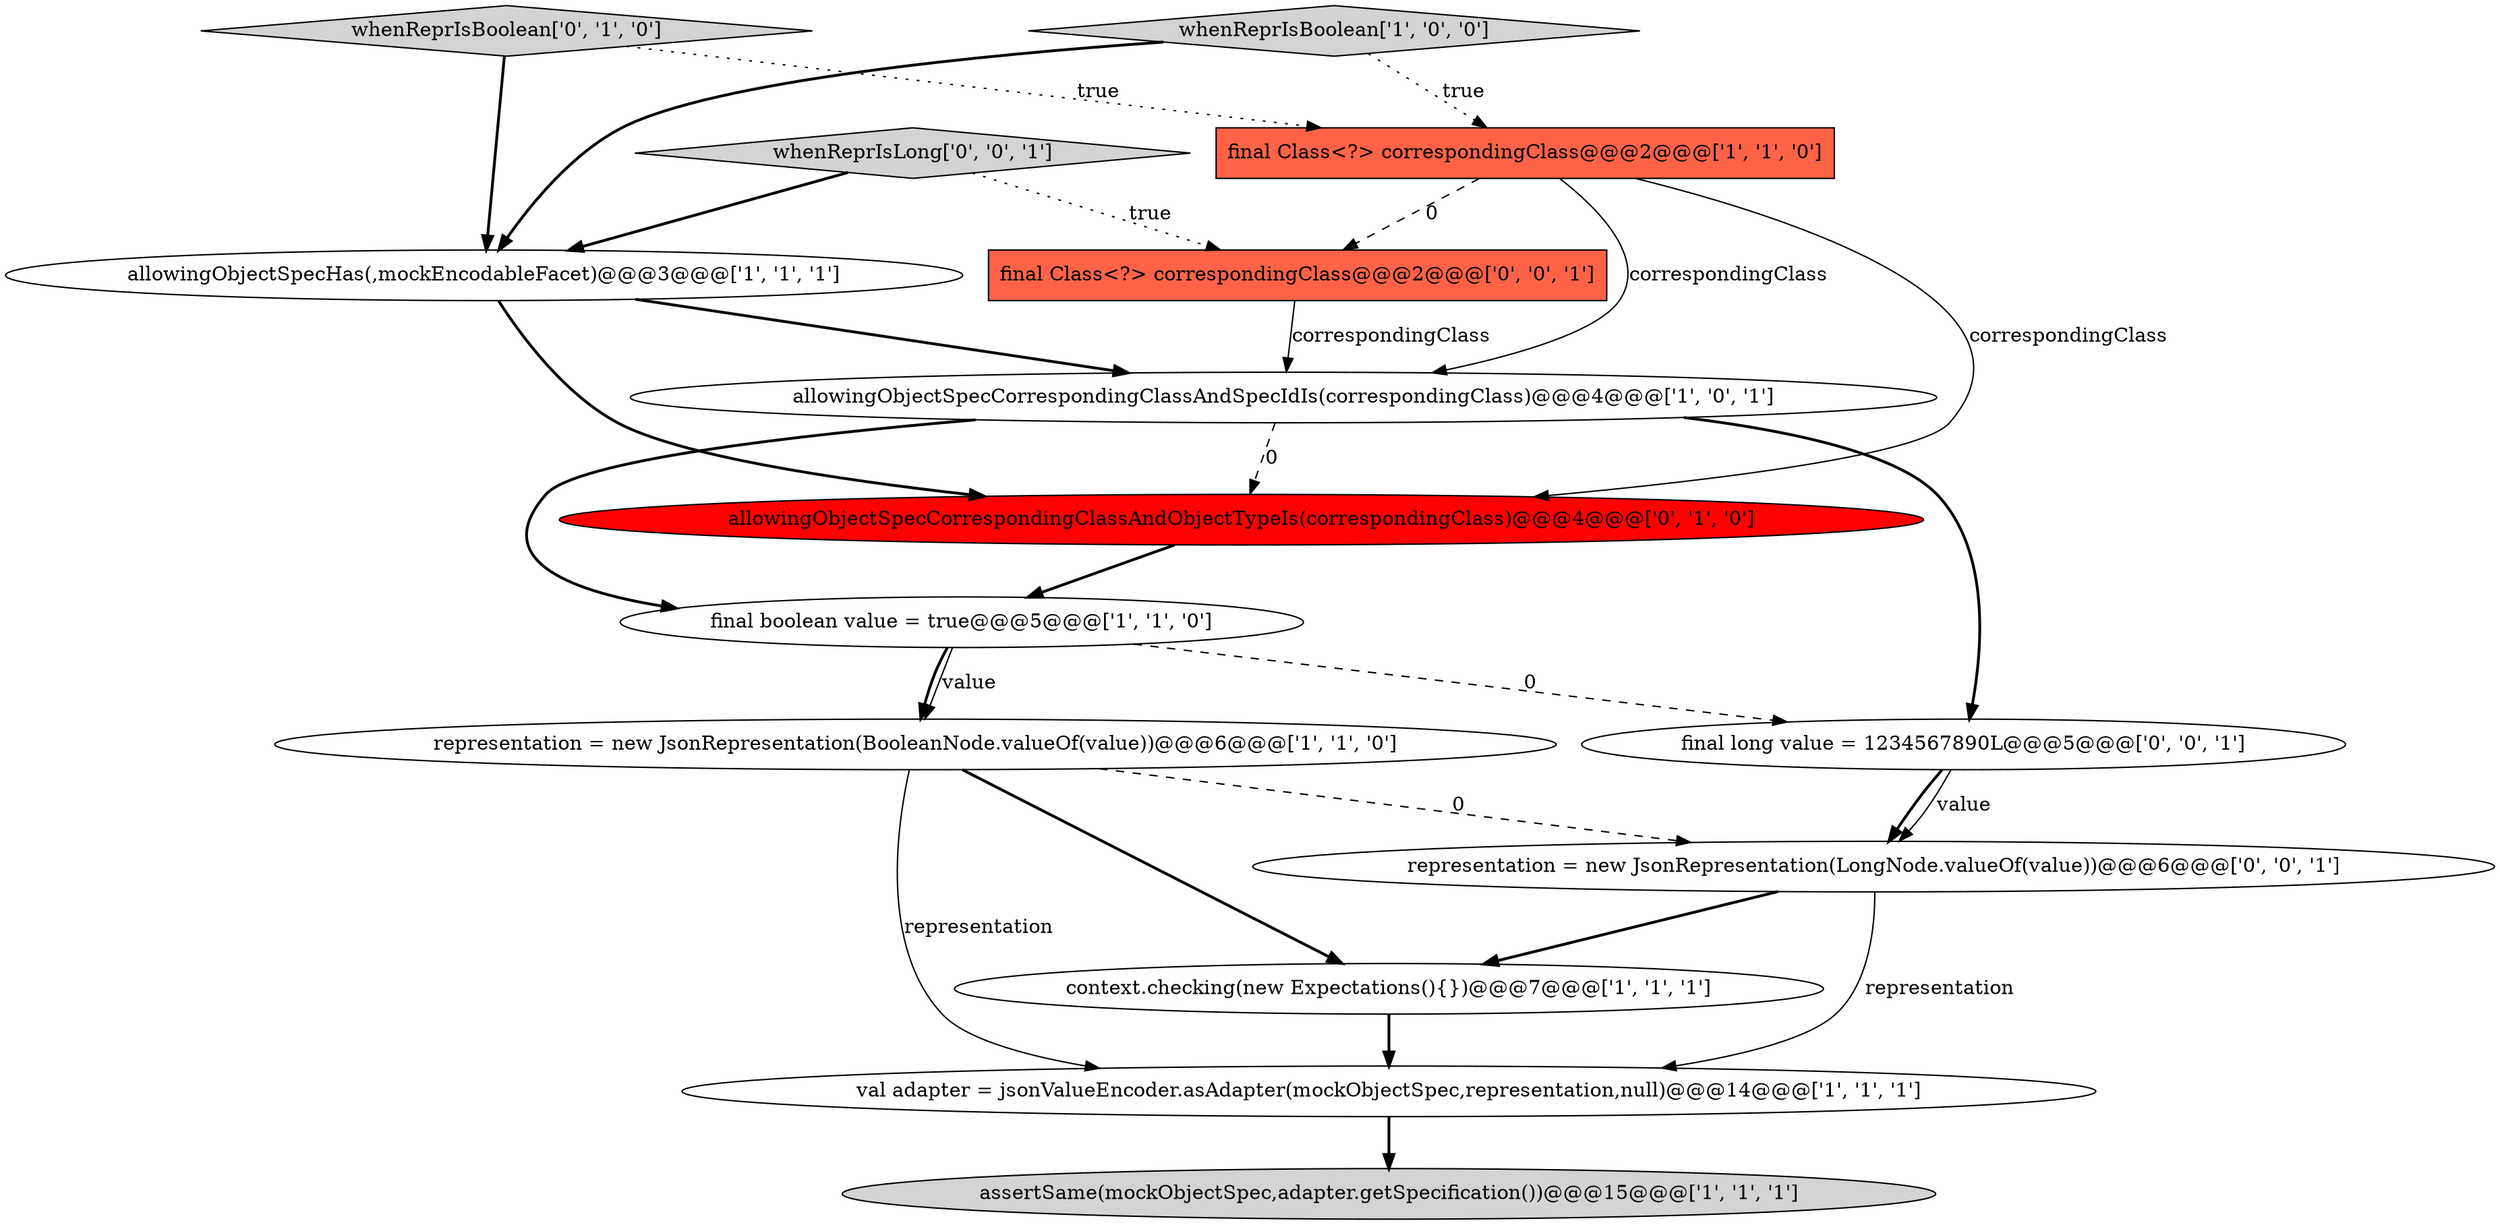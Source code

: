 digraph {
0 [style = filled, label = "allowingObjectSpecHas(,mockEncodableFacet)@@@3@@@['1', '1', '1']", fillcolor = white, shape = ellipse image = "AAA0AAABBB1BBB"];
14 [style = filled, label = "final Class<?> correspondingClass@@@2@@@['0', '0', '1']", fillcolor = tomato, shape = box image = "AAA0AAABBB3BBB"];
7 [style = filled, label = "representation = new JsonRepresentation(BooleanNode.valueOf(value))@@@6@@@['1', '1', '0']", fillcolor = white, shape = ellipse image = "AAA0AAABBB1BBB"];
8 [style = filled, label = "assertSame(mockObjectSpec,adapter.getSpecification())@@@15@@@['1', '1', '1']", fillcolor = lightgray, shape = ellipse image = "AAA0AAABBB1BBB"];
12 [style = filled, label = "final long value = 1234567890L@@@5@@@['0', '0', '1']", fillcolor = white, shape = ellipse image = "AAA0AAABBB3BBB"];
5 [style = filled, label = "allowingObjectSpecCorrespondingClassAndSpecIdIs(correspondingClass)@@@4@@@['1', '0', '1']", fillcolor = white, shape = ellipse image = "AAA0AAABBB1BBB"];
4 [style = filled, label = "final Class<?> correspondingClass@@@2@@@['1', '1', '0']", fillcolor = tomato, shape = box image = "AAA0AAABBB1BBB"];
2 [style = filled, label = "context.checking(new Expectations(){})@@@7@@@['1', '1', '1']", fillcolor = white, shape = ellipse image = "AAA0AAABBB1BBB"];
13 [style = filled, label = "whenReprIsLong['0', '0', '1']", fillcolor = lightgray, shape = diamond image = "AAA0AAABBB3BBB"];
10 [style = filled, label = "whenReprIsBoolean['0', '1', '0']", fillcolor = lightgray, shape = diamond image = "AAA0AAABBB2BBB"];
6 [style = filled, label = "final boolean value = true@@@5@@@['1', '1', '0']", fillcolor = white, shape = ellipse image = "AAA0AAABBB1BBB"];
1 [style = filled, label = "whenReprIsBoolean['1', '0', '0']", fillcolor = lightgray, shape = diamond image = "AAA0AAABBB1BBB"];
9 [style = filled, label = "allowingObjectSpecCorrespondingClassAndObjectTypeIs(correspondingClass)@@@4@@@['0', '1', '0']", fillcolor = red, shape = ellipse image = "AAA1AAABBB2BBB"];
11 [style = filled, label = "representation = new JsonRepresentation(LongNode.valueOf(value))@@@6@@@['0', '0', '1']", fillcolor = white, shape = ellipse image = "AAA0AAABBB3BBB"];
3 [style = filled, label = "val adapter = jsonValueEncoder.asAdapter(mockObjectSpec,representation,null)@@@14@@@['1', '1', '1']", fillcolor = white, shape = ellipse image = "AAA0AAABBB1BBB"];
11->3 [style = solid, label="representation"];
0->9 [style = bold, label=""];
7->3 [style = solid, label="representation"];
4->9 [style = solid, label="correspondingClass"];
2->3 [style = bold, label=""];
12->11 [style = bold, label=""];
7->11 [style = dashed, label="0"];
5->9 [style = dashed, label="0"];
1->4 [style = dotted, label="true"];
1->0 [style = bold, label=""];
6->7 [style = solid, label="value"];
12->11 [style = solid, label="value"];
14->5 [style = solid, label="correspondingClass"];
11->2 [style = bold, label=""];
9->6 [style = bold, label=""];
6->12 [style = dashed, label="0"];
5->6 [style = bold, label=""];
5->12 [style = bold, label=""];
7->2 [style = bold, label=""];
3->8 [style = bold, label=""];
10->0 [style = bold, label=""];
4->14 [style = dashed, label="0"];
10->4 [style = dotted, label="true"];
6->7 [style = bold, label=""];
13->14 [style = dotted, label="true"];
0->5 [style = bold, label=""];
4->5 [style = solid, label="correspondingClass"];
13->0 [style = bold, label=""];
}
